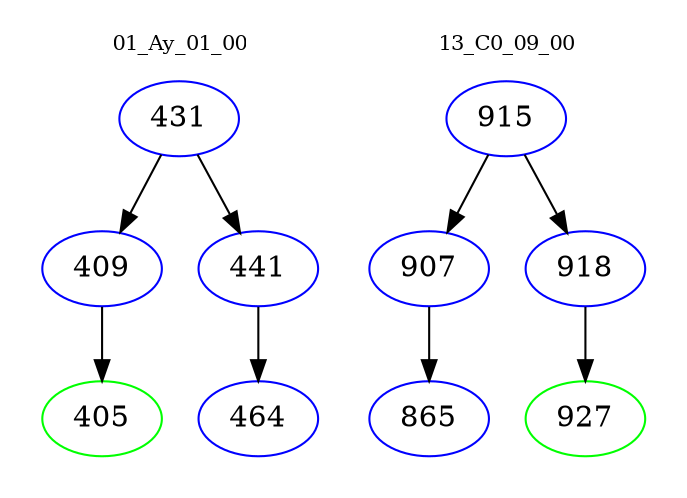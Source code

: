 digraph{
subgraph cluster_0 {
color = white
label = "01_Ay_01_00";
fontsize=10;
T0_431 [label="431", color="blue"]
T0_431 -> T0_409 [color="black"]
T0_409 [label="409", color="blue"]
T0_409 -> T0_405 [color="black"]
T0_405 [label="405", color="green"]
T0_431 -> T0_441 [color="black"]
T0_441 [label="441", color="blue"]
T0_441 -> T0_464 [color="black"]
T0_464 [label="464", color="blue"]
}
subgraph cluster_1 {
color = white
label = "13_C0_09_00";
fontsize=10;
T1_915 [label="915", color="blue"]
T1_915 -> T1_907 [color="black"]
T1_907 [label="907", color="blue"]
T1_907 -> T1_865 [color="black"]
T1_865 [label="865", color="blue"]
T1_915 -> T1_918 [color="black"]
T1_918 [label="918", color="blue"]
T1_918 -> T1_927 [color="black"]
T1_927 [label="927", color="green"]
}
}
